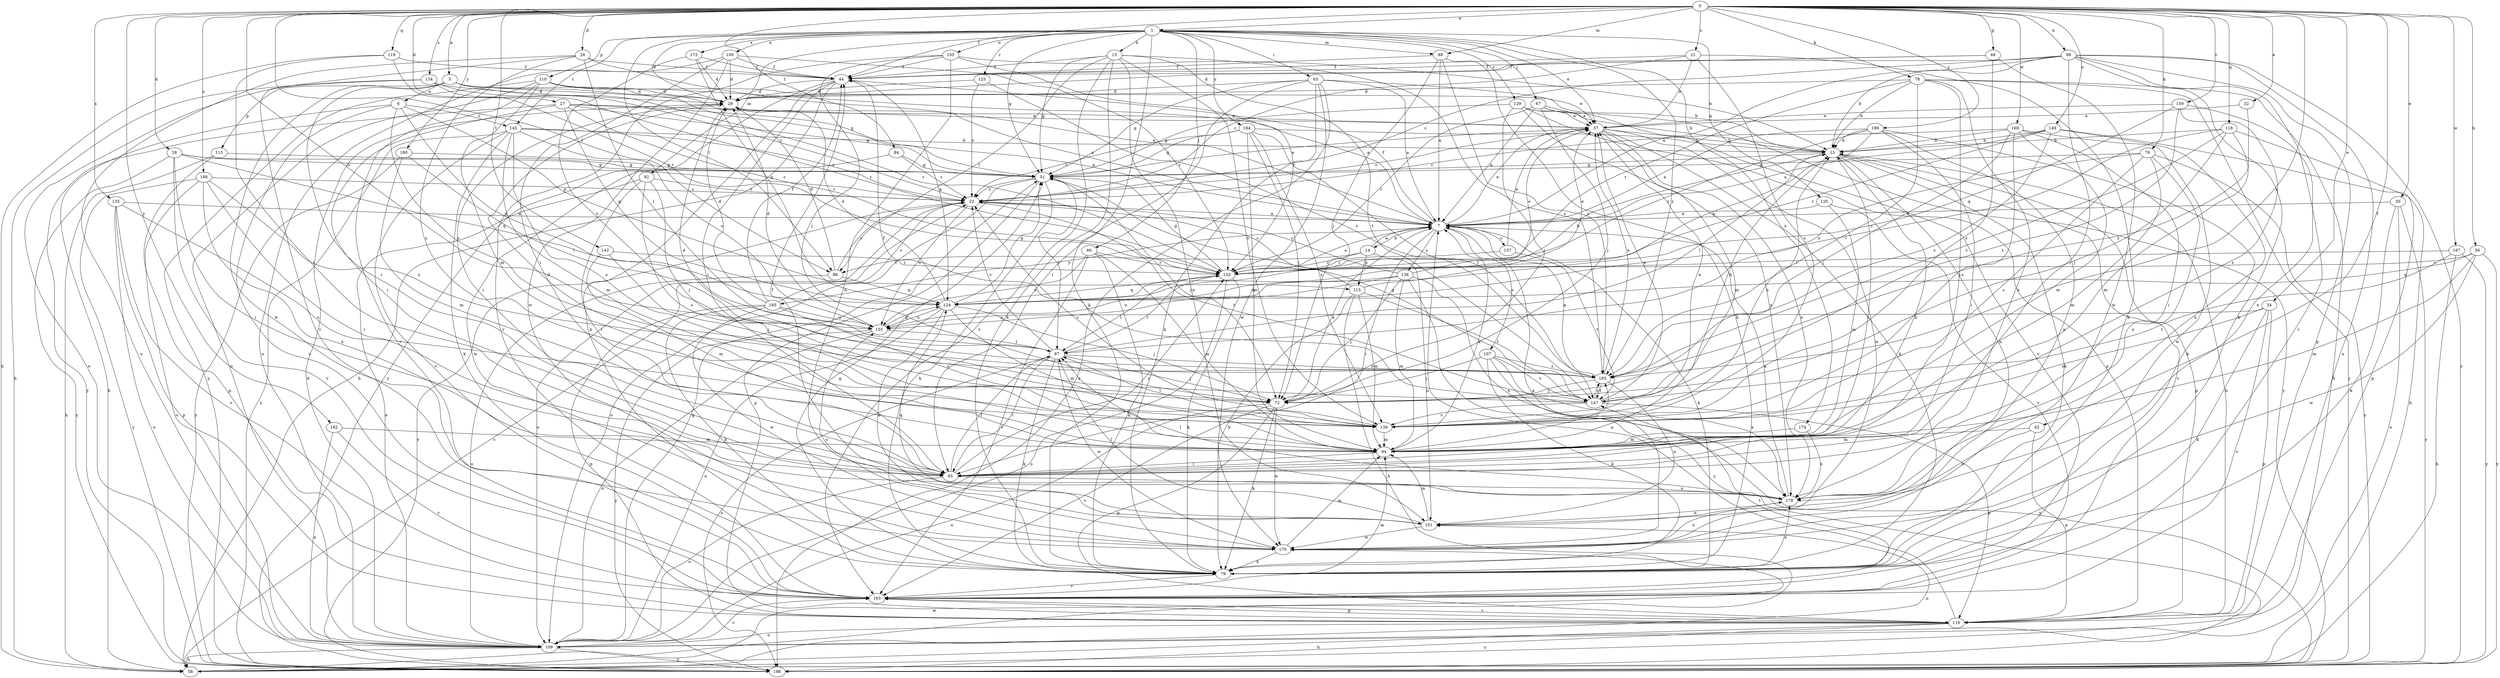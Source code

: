 strict digraph  {
0;
1;
5;
6;
7;
13;
14;
15;
21;
22;
26;
27;
28;
29;
30;
32;
34;
37;
42;
44;
48;
51;
56;
58;
63;
65;
66;
67;
72;
76;
78;
79;
84;
86;
87;
89;
92;
94;
98;
100;
101;
105;
107;
109;
110;
113;
115;
116;
118;
119;
120;
124;
125;
129;
132;
134;
135;
136;
137;
139;
142;
145;
147;
149;
155;
159;
163;
167;
169;
170;
173;
174;
178;
180;
182;
184;
185;
186;
188;
189;
193;
0 -> 1  [label=a];
0 -> 5  [label=a];
0 -> 21  [label=c];
0 -> 26  [label=d];
0 -> 27  [label=d];
0 -> 28  [label=d];
0 -> 30  [label=e];
0 -> 32  [label=e];
0 -> 34  [label=e];
0 -> 42  [label=f];
0 -> 44  [label=f];
0 -> 48  [label=g];
0 -> 56  [label=h];
0 -> 76  [label=k];
0 -> 78  [label=k];
0 -> 84  [label=l];
0 -> 86  [label=l];
0 -> 89  [label=m];
0 -> 98  [label=n];
0 -> 118  [label=q];
0 -> 119  [label=q];
0 -> 134  [label=s];
0 -> 135  [label=s];
0 -> 142  [label=t];
0 -> 149  [label=u];
0 -> 155  [label=u];
0 -> 159  [label=v];
0 -> 167  [label=w];
0 -> 169  [label=w];
0 -> 180  [label=y];
0 -> 182  [label=y];
0 -> 188  [label=z];
0 -> 189  [label=z];
0 -> 193  [label=z];
1 -> 13  [label=b];
1 -> 29  [label=d];
1 -> 37  [label=e];
1 -> 51  [label=g];
1 -> 63  [label=i];
1 -> 66  [label=j];
1 -> 67  [label=j];
1 -> 79  [label=k];
1 -> 86  [label=l];
1 -> 89  [label=m];
1 -> 92  [label=m];
1 -> 100  [label=n];
1 -> 105  [label=o];
1 -> 110  [label=p];
1 -> 120  [label=q];
1 -> 125  [label=r];
1 -> 129  [label=r];
1 -> 145  [label=t];
1 -> 173  [label=x];
1 -> 174  [label=x];
1 -> 184  [label=y];
1 -> 193  [label=z];
5 -> 6  [label=a];
5 -> 7  [label=a];
5 -> 29  [label=d];
5 -> 51  [label=g];
5 -> 65  [label=i];
5 -> 113  [label=p];
5 -> 132  [label=r];
5 -> 170  [label=w];
6 -> 58  [label=h];
6 -> 115  [label=p];
6 -> 145  [label=t];
6 -> 155  [label=u];
6 -> 163  [label=v];
6 -> 193  [label=z];
7 -> 14  [label=b];
7 -> 37  [label=e];
7 -> 44  [label=f];
7 -> 65  [label=i];
7 -> 79  [label=k];
7 -> 107  [label=o];
7 -> 136  [label=s];
7 -> 137  [label=s];
7 -> 185  [label=y];
13 -> 44  [label=f];
13 -> 51  [label=g];
13 -> 79  [label=k];
13 -> 86  [label=l];
13 -> 101  [label=n];
13 -> 139  [label=s];
13 -> 147  [label=t];
13 -> 163  [label=v];
13 -> 193  [label=z];
14 -> 7  [label=a];
14 -> 86  [label=l];
14 -> 101  [label=n];
14 -> 115  [label=p];
14 -> 132  [label=r];
15 -> 51  [label=g];
15 -> 65  [label=i];
15 -> 79  [label=k];
15 -> 87  [label=l];
15 -> 101  [label=n];
15 -> 116  [label=p];
15 -> 163  [label=v];
21 -> 22  [label=c];
21 -> 37  [label=e];
21 -> 44  [label=f];
21 -> 79  [label=k];
21 -> 139  [label=s];
22 -> 7  [label=a];
22 -> 109  [label=o];
22 -> 147  [label=t];
22 -> 155  [label=u];
22 -> 186  [label=y];
26 -> 7  [label=a];
26 -> 44  [label=f];
26 -> 87  [label=l];
26 -> 109  [label=o];
26 -> 139  [label=s];
26 -> 163  [label=v];
27 -> 7  [label=a];
27 -> 37  [label=e];
27 -> 51  [label=g];
27 -> 65  [label=i];
27 -> 124  [label=q];
27 -> 132  [label=r];
27 -> 186  [label=y];
28 -> 22  [label=c];
28 -> 51  [label=g];
28 -> 65  [label=i];
28 -> 124  [label=q];
28 -> 163  [label=v];
28 -> 186  [label=y];
29 -> 37  [label=e];
29 -> 65  [label=i];
30 -> 7  [label=a];
30 -> 79  [label=k];
30 -> 109  [label=o];
30 -> 186  [label=y];
32 -> 37  [label=e];
32 -> 193  [label=z];
34 -> 79  [label=k];
34 -> 116  [label=p];
34 -> 139  [label=s];
34 -> 155  [label=u];
34 -> 163  [label=v];
37 -> 15  [label=b];
37 -> 22  [label=c];
37 -> 79  [label=k];
37 -> 94  [label=m];
37 -> 170  [label=w];
37 -> 178  [label=x];
42 -> 94  [label=m];
42 -> 116  [label=p];
42 -> 178  [label=x];
44 -> 29  [label=d];
44 -> 58  [label=h];
44 -> 65  [label=i];
44 -> 79  [label=k];
44 -> 124  [label=q];
44 -> 186  [label=y];
48 -> 29  [label=d];
48 -> 44  [label=f];
48 -> 139  [label=s];
48 -> 170  [label=w];
51 -> 22  [label=c];
51 -> 37  [label=e];
51 -> 72  [label=j];
51 -> 79  [label=k];
51 -> 87  [label=l];
51 -> 109  [label=o];
51 -> 116  [label=p];
56 -> 94  [label=m];
56 -> 124  [label=q];
56 -> 132  [label=r];
56 -> 170  [label=w];
56 -> 186  [label=y];
58 -> 22  [label=c];
58 -> 101  [label=n];
58 -> 170  [label=w];
63 -> 7  [label=a];
63 -> 29  [label=d];
63 -> 37  [label=e];
63 -> 51  [label=g];
63 -> 65  [label=i];
63 -> 79  [label=k];
63 -> 170  [label=w];
63 -> 186  [label=y];
65 -> 15  [label=b];
65 -> 87  [label=l];
65 -> 109  [label=o];
65 -> 132  [label=r];
65 -> 178  [label=x];
66 -> 79  [label=k];
66 -> 94  [label=m];
66 -> 132  [label=r];
66 -> 155  [label=u];
66 -> 163  [label=v];
67 -> 7  [label=a];
67 -> 37  [label=e];
67 -> 72  [label=j];
67 -> 132  [label=r];
67 -> 163  [label=v];
67 -> 186  [label=y];
72 -> 7  [label=a];
72 -> 79  [label=k];
72 -> 109  [label=o];
72 -> 116  [label=p];
72 -> 163  [label=v];
72 -> 170  [label=w];
76 -> 51  [label=g];
76 -> 94  [label=m];
76 -> 139  [label=s];
76 -> 155  [label=u];
76 -> 178  [label=x];
76 -> 186  [label=y];
78 -> 15  [label=b];
78 -> 29  [label=d];
78 -> 58  [label=h];
78 -> 65  [label=i];
78 -> 132  [label=r];
78 -> 178  [label=x];
78 -> 186  [label=y];
78 -> 193  [label=z];
79 -> 51  [label=g];
79 -> 163  [label=v];
79 -> 178  [label=x];
84 -> 22  [label=c];
84 -> 51  [label=g];
84 -> 170  [label=w];
86 -> 22  [label=c];
86 -> 29  [label=d];
86 -> 109  [label=o];
86 -> 124  [label=q];
87 -> 22  [label=c];
87 -> 65  [label=i];
87 -> 72  [label=j];
87 -> 79  [label=k];
87 -> 132  [label=r];
87 -> 170  [label=w];
87 -> 186  [label=y];
87 -> 193  [label=z];
89 -> 7  [label=a];
89 -> 44  [label=f];
89 -> 72  [label=j];
89 -> 79  [label=k];
89 -> 193  [label=z];
92 -> 22  [label=c];
92 -> 65  [label=i];
92 -> 72  [label=j];
92 -> 109  [label=o];
92 -> 139  [label=s];
94 -> 7  [label=a];
94 -> 29  [label=d];
94 -> 65  [label=i];
94 -> 193  [label=z];
98 -> 7  [label=a];
98 -> 15  [label=b];
98 -> 22  [label=c];
98 -> 44  [label=f];
98 -> 65  [label=i];
98 -> 79  [label=k];
98 -> 109  [label=o];
98 -> 116  [label=p];
98 -> 163  [label=v];
98 -> 186  [label=y];
100 -> 29  [label=d];
100 -> 44  [label=f];
100 -> 65  [label=i];
100 -> 109  [label=o];
100 -> 132  [label=r];
100 -> 170  [label=w];
101 -> 87  [label=l];
101 -> 94  [label=m];
101 -> 124  [label=q];
101 -> 170  [label=w];
105 -> 15  [label=b];
105 -> 44  [label=f];
105 -> 72  [label=j];
105 -> 101  [label=n];
105 -> 132  [label=r];
105 -> 163  [label=v];
107 -> 72  [label=j];
107 -> 79  [label=k];
107 -> 147  [label=t];
107 -> 178  [label=x];
107 -> 186  [label=y];
107 -> 193  [label=z];
109 -> 29  [label=d];
109 -> 51  [label=g];
109 -> 58  [label=h];
109 -> 163  [label=v];
109 -> 186  [label=y];
110 -> 7  [label=a];
110 -> 15  [label=b];
110 -> 29  [label=d];
110 -> 94  [label=m];
110 -> 109  [label=o];
110 -> 163  [label=v];
110 -> 186  [label=y];
113 -> 51  [label=g];
113 -> 58  [label=h];
113 -> 116  [label=p];
115 -> 22  [label=c];
115 -> 37  [label=e];
115 -> 58  [label=h];
115 -> 79  [label=k];
115 -> 94  [label=m];
115 -> 147  [label=t];
116 -> 7  [label=a];
116 -> 15  [label=b];
116 -> 58  [label=h];
116 -> 109  [label=o];
116 -> 163  [label=v];
116 -> 186  [label=y];
118 -> 15  [label=b];
118 -> 72  [label=j];
118 -> 87  [label=l];
118 -> 94  [label=m];
118 -> 116  [label=p];
118 -> 193  [label=z];
119 -> 44  [label=f];
119 -> 58  [label=h];
119 -> 65  [label=i];
119 -> 132  [label=r];
120 -> 7  [label=a];
120 -> 94  [label=m];
120 -> 163  [label=v];
124 -> 15  [label=b];
124 -> 29  [label=d];
124 -> 51  [label=g];
124 -> 72  [label=j];
124 -> 94  [label=m];
124 -> 101  [label=n];
124 -> 109  [label=o];
124 -> 155  [label=u];
125 -> 22  [label=c];
125 -> 29  [label=d];
125 -> 193  [label=z];
129 -> 15  [label=b];
129 -> 37  [label=e];
129 -> 51  [label=g];
129 -> 72  [label=j];
129 -> 116  [label=p];
129 -> 178  [label=x];
132 -> 7  [label=a];
132 -> 51  [label=g];
132 -> 79  [label=k];
132 -> 87  [label=l];
132 -> 109  [label=o];
132 -> 124  [label=q];
134 -> 22  [label=c];
134 -> 29  [label=d];
134 -> 58  [label=h];
134 -> 109  [label=o];
134 -> 132  [label=r];
135 -> 7  [label=a];
135 -> 109  [label=o];
135 -> 116  [label=p];
135 -> 139  [label=s];
135 -> 163  [label=v];
136 -> 22  [label=c];
136 -> 37  [label=e];
136 -> 72  [label=j];
136 -> 94  [label=m];
136 -> 124  [label=q];
136 -> 155  [label=u];
136 -> 178  [label=x];
136 -> 186  [label=y];
137 -> 37  [label=e];
137 -> 132  [label=r];
137 -> 147  [label=t];
139 -> 15  [label=b];
139 -> 22  [label=c];
139 -> 37  [label=e];
139 -> 87  [label=l];
139 -> 94  [label=m];
142 -> 72  [label=j];
142 -> 94  [label=m];
142 -> 132  [label=r];
145 -> 15  [label=b];
145 -> 22  [label=c];
145 -> 79  [label=k];
145 -> 94  [label=m];
145 -> 139  [label=s];
145 -> 155  [label=u];
145 -> 163  [label=v];
145 -> 186  [label=y];
147 -> 15  [label=b];
147 -> 29  [label=d];
147 -> 37  [label=e];
147 -> 44  [label=f];
147 -> 51  [label=g];
147 -> 116  [label=p];
147 -> 139  [label=s];
147 -> 193  [label=z];
149 -> 7  [label=a];
149 -> 15  [label=b];
149 -> 58  [label=h];
149 -> 132  [label=r];
149 -> 178  [label=x];
149 -> 193  [label=z];
155 -> 29  [label=d];
155 -> 87  [label=l];
155 -> 109  [label=o];
155 -> 124  [label=q];
155 -> 186  [label=y];
159 -> 37  [label=e];
159 -> 124  [label=q];
159 -> 139  [label=s];
159 -> 147  [label=t];
159 -> 178  [label=x];
163 -> 94  [label=m];
163 -> 116  [label=p];
163 -> 147  [label=t];
167 -> 58  [label=h];
167 -> 132  [label=r];
167 -> 147  [label=t];
167 -> 186  [label=y];
169 -> 15  [label=b];
169 -> 22  [label=c];
169 -> 65  [label=i];
169 -> 72  [label=j];
169 -> 94  [label=m];
169 -> 139  [label=s];
169 -> 170  [label=w];
170 -> 7  [label=a];
170 -> 79  [label=k];
170 -> 94  [label=m];
170 -> 155  [label=u];
170 -> 178  [label=x];
173 -> 29  [label=d];
173 -> 44  [label=f];
173 -> 124  [label=q];
173 -> 193  [label=z];
174 -> 94  [label=m];
174 -> 178  [label=x];
178 -> 7  [label=a];
178 -> 44  [label=f];
178 -> 87  [label=l];
178 -> 101  [label=n];
180 -> 51  [label=g];
180 -> 87  [label=l];
180 -> 94  [label=m];
180 -> 186  [label=y];
182 -> 94  [label=m];
182 -> 109  [label=o];
182 -> 163  [label=v];
184 -> 15  [label=b];
184 -> 22  [label=c];
184 -> 51  [label=g];
184 -> 72  [label=j];
184 -> 94  [label=m];
184 -> 139  [label=s];
184 -> 147  [label=t];
185 -> 22  [label=c];
185 -> 29  [label=d];
185 -> 44  [label=f];
185 -> 79  [label=k];
185 -> 116  [label=p];
185 -> 139  [label=s];
185 -> 155  [label=u];
185 -> 170  [label=w];
188 -> 22  [label=c];
188 -> 65  [label=i];
188 -> 109  [label=o];
188 -> 178  [label=x];
188 -> 186  [label=y];
188 -> 193  [label=z];
189 -> 7  [label=a];
189 -> 15  [label=b];
189 -> 65  [label=i];
189 -> 79  [label=k];
189 -> 101  [label=n];
189 -> 124  [label=q];
189 -> 132  [label=r];
193 -> 7  [label=a];
193 -> 37  [label=e];
193 -> 72  [label=j];
193 -> 101  [label=n];
193 -> 147  [label=t];
}
